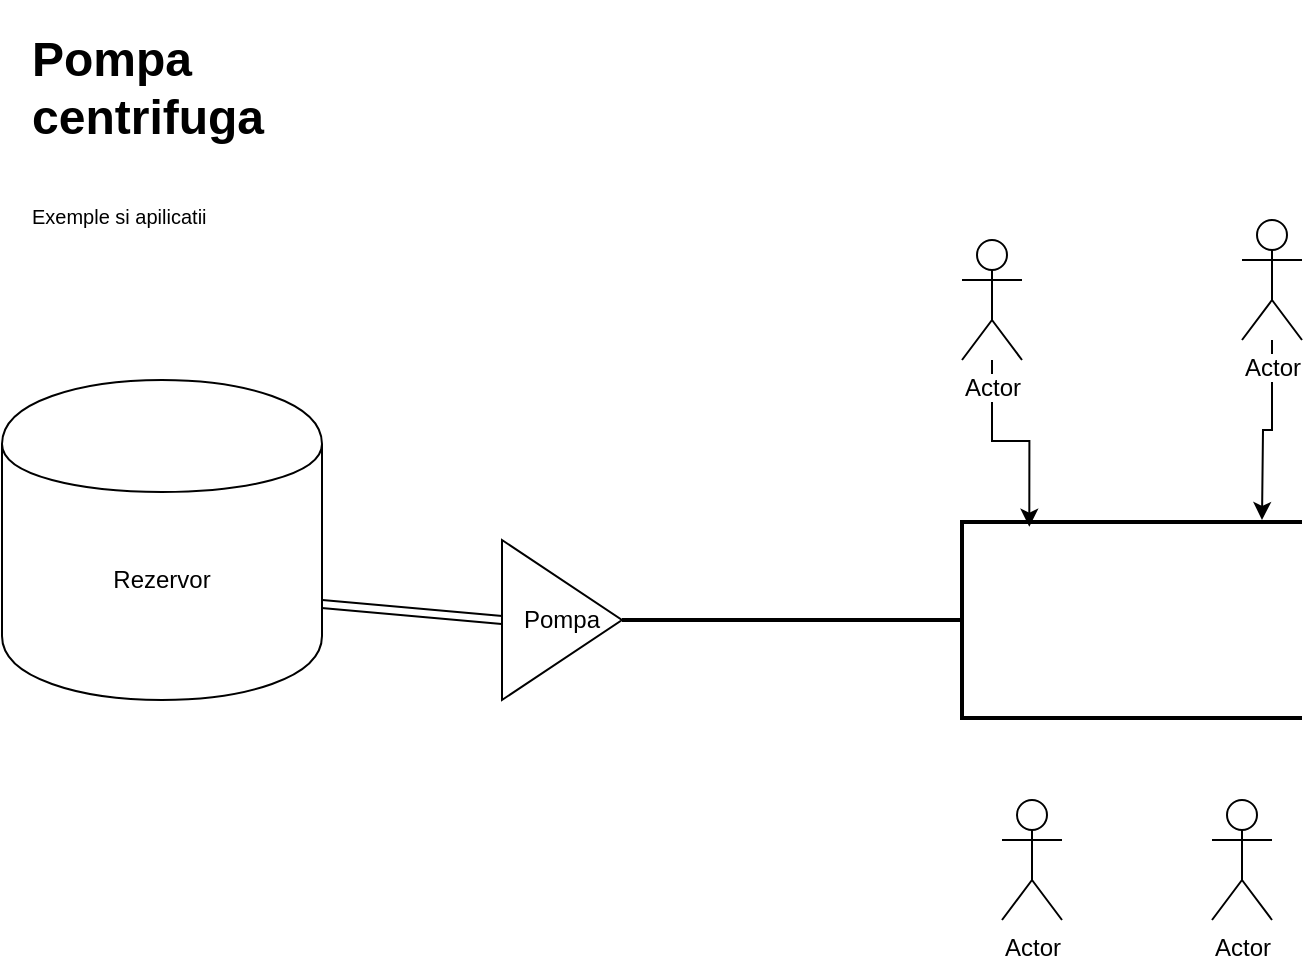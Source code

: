 <mxGraphModel dx="964" dy="659" grid="1" gridSize="10" guides="1" tooltips="1" connect="1" arrows="1" fold="1" page="1" pageScale="1" pageWidth="827" pageHeight="1169" background="#ffffff"><root><mxCell id="0"/><mxCell id="1" parent="0"/><mxCell id="3" value="&lt;h1&gt;&lt;span style=&quot;letter-spacing: 0px&quot;&gt;Pompa centrifuga&lt;/span&gt;&lt;/h1&gt;&lt;h1&gt;&lt;font size=&quot;1&quot;&gt;&lt;span style=&quot;font-weight: 400&quot;&gt;Exemple si apilicatii&lt;/span&gt;&lt;/font&gt;&lt;/h1&gt;&lt;div&gt;&lt;font size=&quot;1&quot;&gt;&lt;span style=&quot;font-weight: 400&quot;&gt;&lt;br&gt;&lt;/span&gt;&lt;/font&gt;&lt;/div&gt;" style="text;html=1;strokeColor=none;fillColor=none;spacing=5;spacingTop=-20;whiteSpace=wrap;overflow=hidden;rounded=0;" vertex="1" parent="1"><mxGeometry x="60" y="80" width="190" height="120" as="geometry"/></mxCell><mxCell id="4" value="Pompa" style="triangle;whiteSpace=wrap;html=1;" vertex="1" parent="1"><mxGeometry x="300" y="340" width="60" height="80" as="geometry"/></mxCell><mxCell id="5" value="Rezervor" style="shape=cylinder;whiteSpace=wrap;html=1;boundedLbl=1;" vertex="1" parent="1"><mxGeometry x="50" y="260" width="160" height="160" as="geometry"/></mxCell><mxCell id="6" value="" style="shape=link;html=1;jettySize=auto;orthogonalLoop=1;entryX=0;entryY=0.5;exitX=1;exitY=0.7;" edge="1" parent="1" source="5" target="4"><mxGeometry width="50" height="50" relative="1" as="geometry"><mxPoint x="50" y="490" as="sourcePoint"/><mxPoint x="100" y="440" as="targetPoint"/></mxGeometry></mxCell><mxCell id="20" style="edgeStyle=orthogonalEdgeStyle;rounded=0;html=1;entryX=0.599;entryY=0.024;entryPerimeter=0;jettySize=auto;orthogonalLoop=1;" edge="1" parent="1" source="7" target="13"><mxGeometry relative="1" as="geometry"/></mxCell><mxCell id="7" value="Actor" style="shape=umlActor;verticalLabelPosition=bottom;labelBackgroundColor=#ffffff;verticalAlign=top;html=1;" vertex="1" parent="1"><mxGeometry x="530" y="190" width="30" height="60" as="geometry"/></mxCell><mxCell id="23" style="edgeStyle=orthogonalEdgeStyle;rounded=0;html=1;jettySize=auto;orthogonalLoop=1;" edge="1" parent="1" source="8"><mxGeometry relative="1" as="geometry"><mxPoint x="680" y="330" as="targetPoint"/></mxGeometry></mxCell><mxCell id="8" value="Actor" style="shape=umlActor;verticalLabelPosition=bottom;labelBackgroundColor=#ffffff;verticalAlign=top;html=1;" vertex="1" parent="1"><mxGeometry x="670" y="180" width="30" height="60" as="geometry"/></mxCell><mxCell id="9" value="Actor" style="shape=umlActor;verticalLabelPosition=bottom;labelBackgroundColor=#ffffff;verticalAlign=top;html=1;" vertex="1" parent="1"><mxGeometry x="550" y="470" width="30" height="60" as="geometry"/></mxCell><mxCell id="13" value="" style="shape=mxgraph.flowchart.annotation_2;whiteSpace=wrap;html=1;fillColor=#ffffff;strokeColor=#000000;strokeWidth=2" vertex="1" parent="1"><mxGeometry x="360" y="331" width="340" height="98" as="geometry"/></mxCell><mxCell id="17" value="Actor" style="shape=umlActor;verticalLabelPosition=bottom;labelBackgroundColor=#ffffff;verticalAlign=top;html=1;" vertex="1" parent="1"><mxGeometry x="655" y="470" width="30" height="60" as="geometry"/></mxCell></root></mxGraphModel>